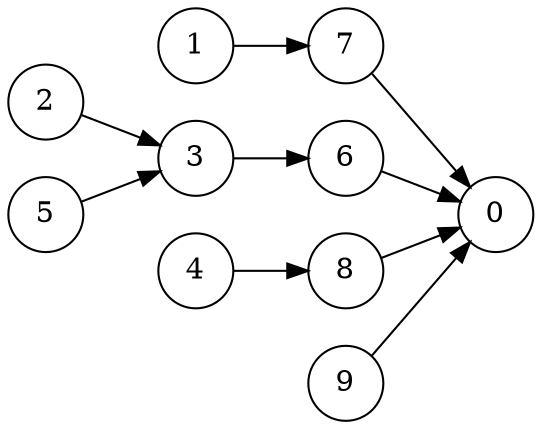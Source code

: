digraph {
rankdir = LR;
node [shape = circle];
"1" -> "7"
"2" -> "3"
"3" -> "6"
"4" -> "8"
"5" -> "3"
"6" -> "0"
"7" -> "0"
"8" -> "0"
"9" -> "0"
}
